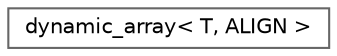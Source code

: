 digraph "类继承关系图"
{
 // LATEX_PDF_SIZE
  bgcolor="transparent";
  edge [fontname=Helvetica,fontsize=10,labelfontname=Helvetica,labelfontsize=10];
  node [fontname=Helvetica,fontsize=10,shape=box,height=0.2,width=0.4];
  rankdir="LR";
  Node0 [id="Node000000",label="dynamic_array\< T, ALIGN \>",height=0.2,width=0.4,color="grey40", fillcolor="white", style="filled",URL="$structdynamic__array.html",tooltip=" "];
}
